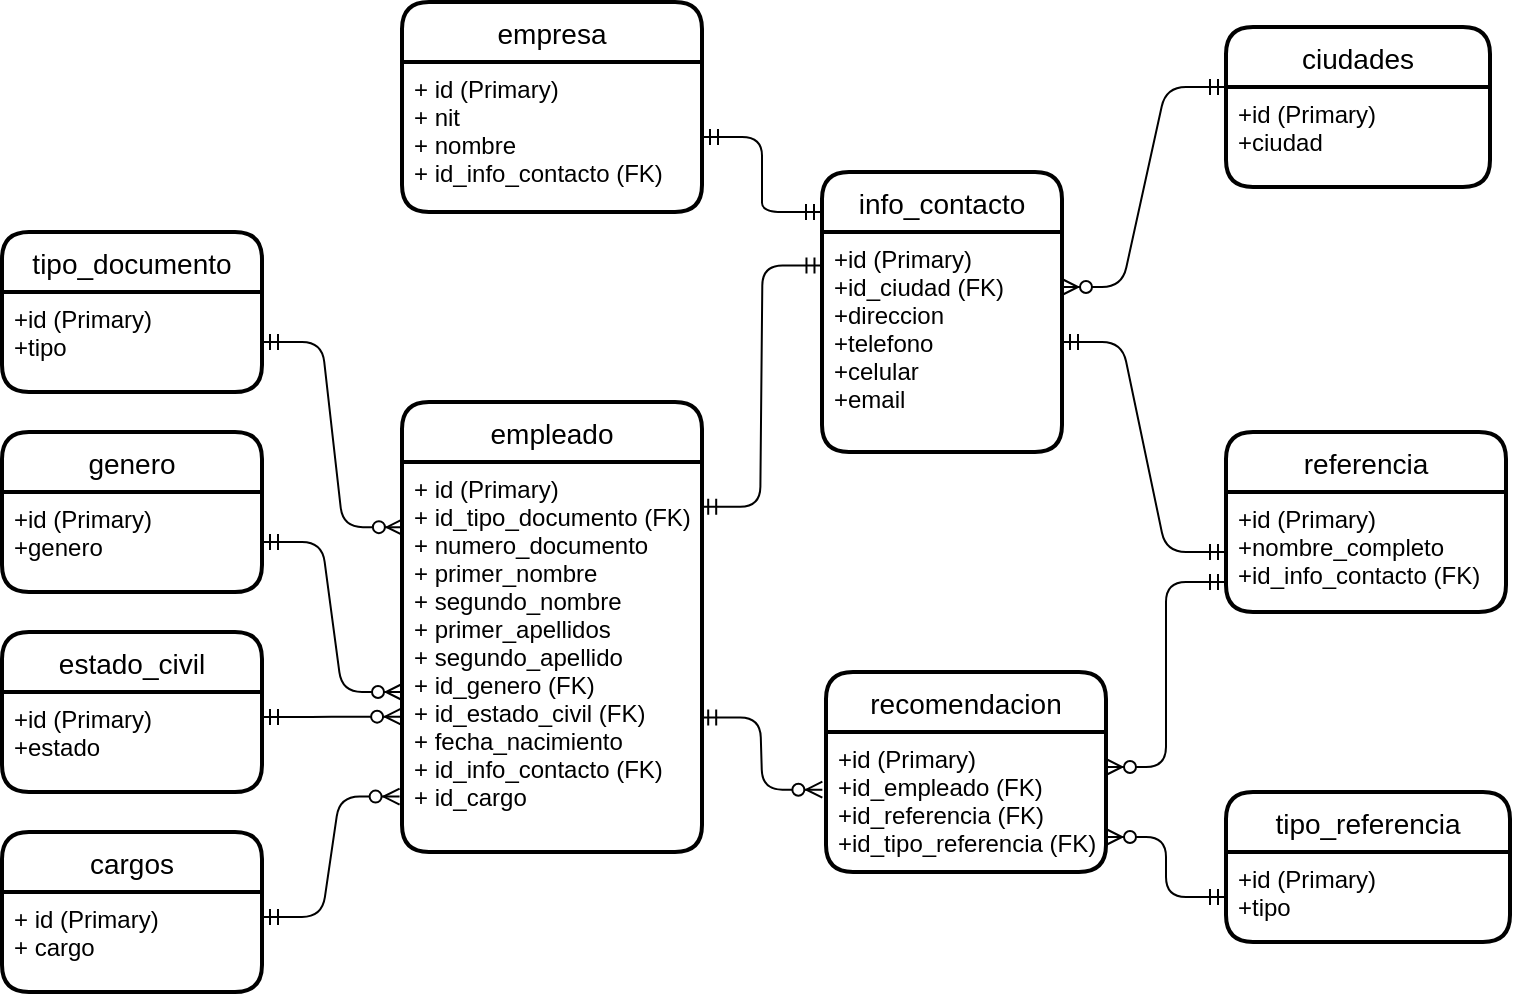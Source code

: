 <mxfile version="14.9.3" type="google"><diagram id="mXrS1bWBonxSjBd5YaG2" name="Page-1"><mxGraphModel dx="1482" dy="662" grid="1" gridSize="10" guides="1" tooltips="1" connect="1" arrows="1" fold="1" page="1" pageScale="1" pageWidth="827" pageHeight="1169" math="0" shadow="0"><root><mxCell id="0"/><mxCell id="1" parent="0"/><mxCell id="XEVsGi7ddhpexTijTXXy-1" value="info_contacto" style="swimlane;childLayout=stackLayout;horizontal=1;startSize=30;horizontalStack=0;rounded=1;fontSize=14;fontStyle=0;strokeWidth=2;resizeParent=0;resizeLast=1;shadow=0;dashed=0;align=center;" parent="1" vertex="1"><mxGeometry x="458" y="140" width="120" height="140" as="geometry"/></mxCell><mxCell id="XEVsGi7ddhpexTijTXXy-2" value="+id (Primary)&#10;+id_ciudad (FK)&#10;+direccion&#10;+telefono&#10;+celular&#10;+email" style="align=left;strokeColor=none;fillColor=none;spacingLeft=4;fontSize=12;verticalAlign=top;resizable=0;rotatable=0;part=1;" parent="XEVsGi7ddhpexTijTXXy-1" vertex="1"><mxGeometry y="30" width="120" height="110" as="geometry"/></mxCell><mxCell id="XEVsGi7ddhpexTijTXXy-3" value="empleado" style="swimlane;childLayout=stackLayout;horizontal=1;startSize=30;horizontalStack=0;rounded=1;fontSize=14;fontStyle=0;strokeWidth=2;resizeParent=0;resizeLast=1;shadow=0;dashed=0;align=center;" parent="1" vertex="1"><mxGeometry x="248" y="255" width="150" height="225" as="geometry"/></mxCell><mxCell id="XEVsGi7ddhpexTijTXXy-4" value="+ id (Primary)&#10;+ id_tipo_documento (FK)&#10;+ numero_documento&#10;+ primer_nombre&#10;+ segundo_nombre&#10;+ primer_apellidos&#10;+ segundo_apellido&#10;+ id_genero (FK)&#10;+ id_estado_civil (FK)&#10;+ fecha_nacimiento&#10;+ id_info_contacto (FK)&#10;+ id_cargo&#10;" style="align=left;strokeColor=none;fillColor=none;spacingLeft=4;fontSize=12;verticalAlign=top;resizable=0;rotatable=0;part=1;" parent="XEVsGi7ddhpexTijTXXy-3" vertex="1"><mxGeometry y="30" width="150" height="195" as="geometry"/></mxCell><mxCell id="XEVsGi7ddhpexTijTXXy-5" value="referencia" style="swimlane;childLayout=stackLayout;horizontal=1;startSize=30;horizontalStack=0;rounded=1;fontSize=14;fontStyle=0;strokeWidth=2;resizeParent=0;resizeLast=1;shadow=0;dashed=0;align=center;" parent="1" vertex="1"><mxGeometry x="660" y="270" width="140" height="90" as="geometry"/></mxCell><mxCell id="XEVsGi7ddhpexTijTXXy-6" value="+id (Primary)&#10;+nombre_completo&#10;+id_info_contacto (FK)" style="align=left;strokeColor=none;fillColor=none;spacingLeft=4;fontSize=12;verticalAlign=top;resizable=0;rotatable=0;part=1;" parent="XEVsGi7ddhpexTijTXXy-5" vertex="1"><mxGeometry y="30" width="140" height="60" as="geometry"/></mxCell><mxCell id="XEVsGi7ddhpexTijTXXy-10" value="recomendacion" style="swimlane;childLayout=stackLayout;horizontal=1;startSize=30;horizontalStack=0;rounded=1;fontSize=14;fontStyle=0;strokeWidth=2;resizeParent=0;resizeLast=1;shadow=0;dashed=0;align=center;" parent="1" vertex="1"><mxGeometry x="460" y="390" width="140" height="100" as="geometry"/></mxCell><mxCell id="XEVsGi7ddhpexTijTXXy-11" value="+id (Primary)&#10;+id_empleado (FK)&#10;+id_referencia (FK)&#10;+id_tipo_referencia (FK)" style="align=left;strokeColor=none;fillColor=none;spacingLeft=4;fontSize=12;verticalAlign=top;resizable=0;rotatable=0;part=1;" parent="XEVsGi7ddhpexTijTXXy-10" vertex="1"><mxGeometry y="30" width="140" height="70" as="geometry"/></mxCell><mxCell id="wrd1lslm12GH9nAupnZs-3" value="tipo_documento" style="swimlane;childLayout=stackLayout;horizontal=1;startSize=30;horizontalStack=0;rounded=1;fontSize=14;fontStyle=0;strokeWidth=2;resizeParent=0;resizeLast=1;shadow=0;dashed=0;align=center;" parent="1" vertex="1"><mxGeometry x="48" y="170" width="130" height="80" as="geometry"/></mxCell><mxCell id="wrd1lslm12GH9nAupnZs-4" value="+id (Primary)&#10;+tipo" style="align=left;strokeColor=none;fillColor=none;spacingLeft=4;fontSize=12;verticalAlign=top;resizable=0;rotatable=0;part=1;" parent="wrd1lslm12GH9nAupnZs-3" vertex="1"><mxGeometry y="30" width="130" height="50" as="geometry"/></mxCell><mxCell id="wrd1lslm12GH9nAupnZs-13" value="tipo_referencia" style="swimlane;childLayout=stackLayout;horizontal=1;startSize=30;horizontalStack=0;rounded=1;fontSize=14;fontStyle=0;strokeWidth=2;resizeParent=0;resizeLast=1;shadow=0;dashed=0;align=center;" parent="1" vertex="1"><mxGeometry x="660" y="450" width="142" height="75" as="geometry"/></mxCell><mxCell id="wrd1lslm12GH9nAupnZs-14" value="+id (Primary)&#10;+tipo" style="align=left;strokeColor=none;fillColor=none;spacingLeft=4;fontSize=12;verticalAlign=top;resizable=0;rotatable=0;part=1;" parent="wrd1lslm12GH9nAupnZs-13" vertex="1"><mxGeometry y="30" width="142" height="45" as="geometry"/></mxCell><mxCell id="wrd1lslm12GH9nAupnZs-18" value="ciudades" style="swimlane;childLayout=stackLayout;horizontal=1;startSize=30;horizontalStack=0;rounded=1;fontSize=14;fontStyle=0;strokeWidth=2;resizeParent=0;resizeLast=1;shadow=0;dashed=0;align=center;" parent="1" vertex="1"><mxGeometry x="660" y="67.5" width="132" height="80" as="geometry"/></mxCell><mxCell id="wrd1lslm12GH9nAupnZs-19" value="+id (Primary)&#10;+ciudad" style="align=left;strokeColor=none;fillColor=none;spacingLeft=4;fontSize=12;verticalAlign=top;resizable=0;rotatable=0;part=1;" parent="wrd1lslm12GH9nAupnZs-18" vertex="1"><mxGeometry y="30" width="132" height="50" as="geometry"/></mxCell><mxCell id="wrd1lslm12GH9nAupnZs-21" value="estado_civil" style="swimlane;childLayout=stackLayout;horizontal=1;startSize=30;horizontalStack=0;rounded=1;fontSize=14;fontStyle=0;strokeWidth=2;resizeParent=0;resizeLast=1;shadow=0;dashed=0;align=center;" parent="1" vertex="1"><mxGeometry x="48" y="370" width="130" height="80" as="geometry"/></mxCell><mxCell id="wrd1lslm12GH9nAupnZs-22" value="+id (Primary)&#10;+estado" style="align=left;strokeColor=none;fillColor=none;spacingLeft=4;fontSize=12;verticalAlign=top;resizable=0;rotatable=0;part=1;" parent="wrd1lslm12GH9nAupnZs-21" vertex="1"><mxGeometry y="30" width="130" height="50" as="geometry"/></mxCell><mxCell id="wrd1lslm12GH9nAupnZs-24" value="genero" style="swimlane;childLayout=stackLayout;horizontal=1;startSize=30;horizontalStack=0;rounded=1;fontSize=14;fontStyle=0;strokeWidth=2;resizeParent=0;resizeLast=1;shadow=0;dashed=0;align=center;" parent="1" vertex="1"><mxGeometry x="48" y="270" width="130" height="80" as="geometry"/></mxCell><mxCell id="wrd1lslm12GH9nAupnZs-25" value="+id (Primary)&#10;+genero" style="align=left;strokeColor=none;fillColor=none;spacingLeft=4;fontSize=12;verticalAlign=top;resizable=0;rotatable=0;part=1;" parent="wrd1lslm12GH9nAupnZs-24" vertex="1"><mxGeometry y="30" width="130" height="50" as="geometry"/></mxCell><mxCell id="wrd1lslm12GH9nAupnZs-34" value="empresa" style="swimlane;childLayout=stackLayout;horizontal=1;startSize=30;horizontalStack=0;rounded=1;fontSize=14;fontStyle=0;strokeWidth=2;resizeParent=0;resizeLast=1;shadow=0;dashed=0;align=center;" parent="1" vertex="1"><mxGeometry x="248" y="55" width="150" height="105" as="geometry"/></mxCell><mxCell id="wrd1lslm12GH9nAupnZs-35" value="+ id (Primary)&#10;+ nit&#10;+ nombre&#10;+ id_info_contacto (FK) " style="align=left;strokeColor=none;fillColor=none;spacingLeft=4;fontSize=12;verticalAlign=top;resizable=0;rotatable=0;part=1;" parent="wrd1lslm12GH9nAupnZs-34" vertex="1"><mxGeometry y="30" width="150" height="75" as="geometry"/></mxCell><mxCell id="wrd1lslm12GH9nAupnZs-39" value="" style="edgeStyle=entityRelationEdgeStyle;fontSize=12;html=1;endArrow=ERzeroToMany;startArrow=ERmandOne;exitX=1;exitY=0.5;exitDx=0;exitDy=0;entryX=0.003;entryY=0.167;entryDx=0;entryDy=0;entryPerimeter=0;" parent="1" source="wrd1lslm12GH9nAupnZs-4" target="XEVsGi7ddhpexTijTXXy-4" edge="1"><mxGeometry width="100" height="100" relative="1" as="geometry"><mxPoint x="188" y="220" as="sourcePoint"/><mxPoint x="508" y="220" as="targetPoint"/></mxGeometry></mxCell><mxCell id="wrd1lslm12GH9nAupnZs-43" value="" style="edgeStyle=entityRelationEdgeStyle;fontSize=12;html=1;endArrow=ERmandOne;startArrow=ERmandOne;exitX=0.994;exitY=0.115;exitDx=0;exitDy=0;exitPerimeter=0;entryX=0.002;entryY=0.152;entryDx=0;entryDy=0;entryPerimeter=0;" parent="1" source="XEVsGi7ddhpexTijTXXy-4" target="XEVsGi7ddhpexTijTXXy-2" edge="1"><mxGeometry width="100" height="100" relative="1" as="geometry"><mxPoint x="408" y="320" as="sourcePoint"/><mxPoint x="508" y="220" as="targetPoint"/></mxGeometry></mxCell><mxCell id="wrd1lslm12GH9nAupnZs-45" value="" style="edgeStyle=entityRelationEdgeStyle;fontSize=12;html=1;endArrow=ERzeroToMany;startArrow=ERmandOne;exitX=0;exitY=0.5;exitDx=0;exitDy=0;entryX=1;entryY=0.75;entryDx=0;entryDy=0;" parent="1" source="wrd1lslm12GH9nAupnZs-14" target="XEVsGi7ddhpexTijTXXy-11" edge="1"><mxGeometry width="100" height="100" relative="1" as="geometry"><mxPoint x="408" y="320" as="sourcePoint"/><mxPoint x="508" y="220" as="targetPoint"/></mxGeometry></mxCell><mxCell id="wrd1lslm12GH9nAupnZs-46" value="" style="edgeStyle=entityRelationEdgeStyle;fontSize=12;html=1;endArrow=ERzeroToMany;startArrow=ERmandOne;exitX=1;exitY=0.5;exitDx=0;exitDy=0;" parent="1" source="wrd1lslm12GH9nAupnZs-25" edge="1"><mxGeometry width="100" height="100" relative="1" as="geometry"><mxPoint x="408" y="320" as="sourcePoint"/><mxPoint x="248" y="400" as="targetPoint"/></mxGeometry></mxCell><mxCell id="wrd1lslm12GH9nAupnZs-47" value="" style="edgeStyle=entityRelationEdgeStyle;fontSize=12;html=1;endArrow=ERzeroToMany;startArrow=ERmandOne;exitX=1;exitY=0.25;exitDx=0;exitDy=0;entryX=-0.003;entryY=0.653;entryDx=0;entryDy=0;entryPerimeter=0;" parent="1" source="wrd1lslm12GH9nAupnZs-22" target="XEVsGi7ddhpexTijTXXy-4" edge="1"><mxGeometry width="100" height="100" relative="1" as="geometry"><mxPoint x="408" y="320" as="sourcePoint"/><mxPoint x="249" y="420" as="targetPoint"/></mxGeometry></mxCell><mxCell id="wrd1lslm12GH9nAupnZs-48" value="" style="edgeStyle=entityRelationEdgeStyle;fontSize=12;html=1;endArrow=ERzeroToMany;startArrow=ERmandOne;exitX=0.994;exitY=0.655;exitDx=0;exitDy=0;exitPerimeter=0;entryX=-0.013;entryY=0.412;entryDx=0;entryDy=0;entryPerimeter=0;" parent="1" source="XEVsGi7ddhpexTijTXXy-4" target="XEVsGi7ddhpexTijTXXy-11" edge="1"><mxGeometry width="100" height="100" relative="1" as="geometry"><mxPoint x="408" y="320" as="sourcePoint"/><mxPoint x="508" y="220" as="targetPoint"/></mxGeometry></mxCell><mxCell id="wrd1lslm12GH9nAupnZs-49" value="" style="edgeStyle=entityRelationEdgeStyle;fontSize=12;html=1;endArrow=ERzeroToMany;startArrow=ERmandOne;entryX=1;entryY=0.25;entryDx=0;entryDy=0;exitX=0;exitY=0.75;exitDx=0;exitDy=0;" parent="1" source="XEVsGi7ddhpexTijTXXy-6" target="XEVsGi7ddhpexTijTXXy-11" edge="1"><mxGeometry width="100" height="100" relative="1" as="geometry"><mxPoint x="538" y="330" as="sourcePoint"/><mxPoint x="508" y="220" as="targetPoint"/></mxGeometry></mxCell><mxCell id="wrd1lslm12GH9nAupnZs-51" value="" style="edgeStyle=entityRelationEdgeStyle;fontSize=12;html=1;endArrow=ERmandOne;startArrow=ERmandOne;entryX=0;entryY=0.5;entryDx=0;entryDy=0;" parent="1" source="XEVsGi7ddhpexTijTXXy-2" target="XEVsGi7ddhpexTijTXXy-6" edge="1"><mxGeometry width="100" height="100" relative="1" as="geometry"><mxPoint x="408" y="320" as="sourcePoint"/><mxPoint x="508" y="220" as="targetPoint"/></mxGeometry></mxCell><mxCell id="yHK85Ws2y-J7-4ml9wQn-3" value="" style="edgeStyle=entityRelationEdgeStyle;fontSize=12;html=1;endArrow=ERmandOne;startArrow=ERmandOne;exitX=1;exitY=0.5;exitDx=0;exitDy=0;" edge="1" parent="1" source="wrd1lslm12GH9nAupnZs-35"><mxGeometry width="100" height="100" relative="1" as="geometry"><mxPoint x="407.1" y="315.125" as="sourcePoint"/><mxPoint x="458" y="160" as="targetPoint"/></mxGeometry></mxCell><mxCell id="yHK85Ws2y-J7-4ml9wQn-4" value="" style="edgeStyle=entityRelationEdgeStyle;fontSize=12;html=1;endArrow=ERzeroToMany;startArrow=ERmandOne;exitX=0;exitY=0;exitDx=0;exitDy=0;entryX=1;entryY=0.25;entryDx=0;entryDy=0;" edge="1" parent="1" source="wrd1lslm12GH9nAupnZs-19" target="XEVsGi7ddhpexTijTXXy-2"><mxGeometry width="100" height="100" relative="1" as="geometry"><mxPoint x="618" y="70" as="sourcePoint"/><mxPoint x="638" y="180" as="targetPoint"/></mxGeometry></mxCell><mxCell id="yHK85Ws2y-J7-4ml9wQn-7" value="cargos" style="swimlane;childLayout=stackLayout;horizontal=1;startSize=30;horizontalStack=0;rounded=1;fontSize=14;fontStyle=0;strokeWidth=2;resizeParent=0;resizeLast=1;shadow=0;dashed=0;align=center;" vertex="1" parent="1"><mxGeometry x="48" y="470" width="130" height="80" as="geometry"/></mxCell><mxCell id="yHK85Ws2y-J7-4ml9wQn-8" value="+ id (Primary)&#10;+ cargo" style="align=left;strokeColor=none;fillColor=none;spacingLeft=4;fontSize=12;verticalAlign=top;resizable=0;rotatable=0;part=1;" vertex="1" parent="yHK85Ws2y-J7-4ml9wQn-7"><mxGeometry y="30" width="130" height="50" as="geometry"/></mxCell><mxCell id="yHK85Ws2y-J7-4ml9wQn-9" value="" style="edgeStyle=entityRelationEdgeStyle;fontSize=12;html=1;endArrow=ERzeroToMany;startArrow=ERmandOne;exitX=1;exitY=0.25;exitDx=0;exitDy=0;entryX=-0.008;entryY=0.858;entryDx=0;entryDy=0;entryPerimeter=0;" edge="1" parent="1" source="yHK85Ws2y-J7-4ml9wQn-8" target="XEVsGi7ddhpexTijTXXy-4"><mxGeometry width="100" height="100" relative="1" as="geometry"><mxPoint x="188" y="563" as="sourcePoint"/><mxPoint x="245" y="453" as="targetPoint"/></mxGeometry></mxCell></root></mxGraphModel></diagram></mxfile>
